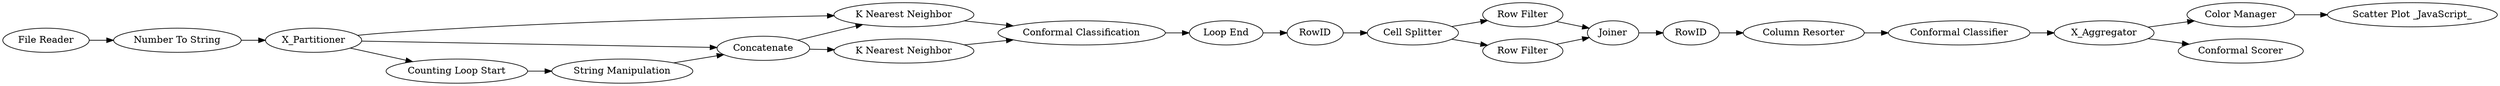 digraph {
	34 -> 94
	102 -> 104
	101 -> 102
	106 -> 107
	97 -> 94
	97 -> 98
	99 -> 101
	34 -> 95
	98 -> 83
	57 -> 34
	107 -> 105
	96 -> 97
	109 -> 108
	105 -> 69
	69 -> 109
	102 -> 103
	69 -> 87
	104 -> 100
	48 -> 57
	103 -> 100
	83 -> 99
	34 -> 97
	100 -> 106
	95 -> 96
	94 -> 83
	57 [label="Number To String"]
	103 [label="Row Filter"]
	97 [label=Concatenate]
	108 [label="Scatter Plot _JavaScript_"]
	105 [label="Conformal Classifier"]
	98 [label="K Nearest Neighbor"]
	109 [label="Color Manager"]
	48 [label="File Reader"]
	87 [label="Conformal Scorer"]
	101 [label=RowID]
	100 [label=Joiner]
	106 [label=RowID]
	83 [label="Conformal Classification"]
	94 [label="K Nearest Neighbor"]
	99 [label="Loop End"]
	107 [label="Column Resorter"]
	96 [label="String Manipulation"]
	102 [label="Cell Splitter"]
	34 [label=X_Partitioner]
	104 [label="Row Filter"]
	69 [label=X_Aggregator]
	95 [label="Counting Loop Start"]
	rankdir=LR
}
